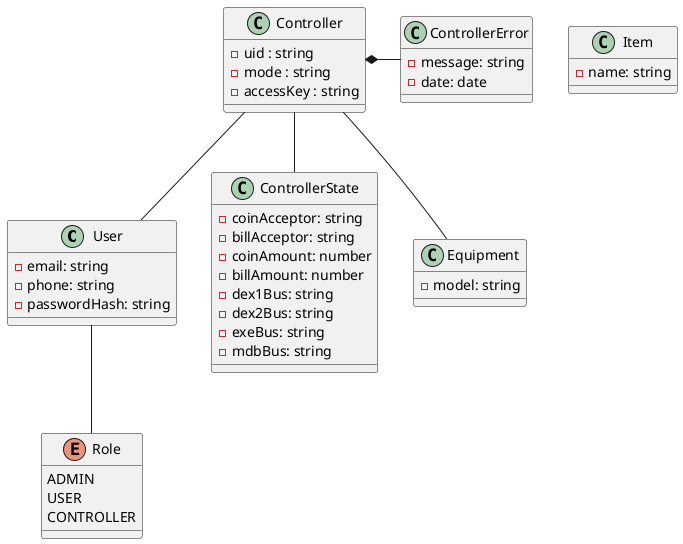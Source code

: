 @startuml

class User {
    -email: string
    -phone: string
    -passwordHash: string
}

class Controller {
    -uid : string
    -mode : string
    -accessKey : string
}

class ControllerError {
    -message: string
    -date: date
}

class ControllerState {
    -coinAcceptor: string
    -billAcceptor: string
    -coinAmount: number
    -billAmount: number
    -dex1Bus: string
    -dex2Bus: string
    -exeBus: string
    -mdbBus: string
}

class Equipment {
    -model: string
}

class Item {
    -name: string
}

enum Role {
    ADMIN
    USER
    CONTROLLER
}


User -- Role

Controller *- ControllerError
Controller -- ControllerState
Controller -- User
Controller -- Equipment

@enduml
